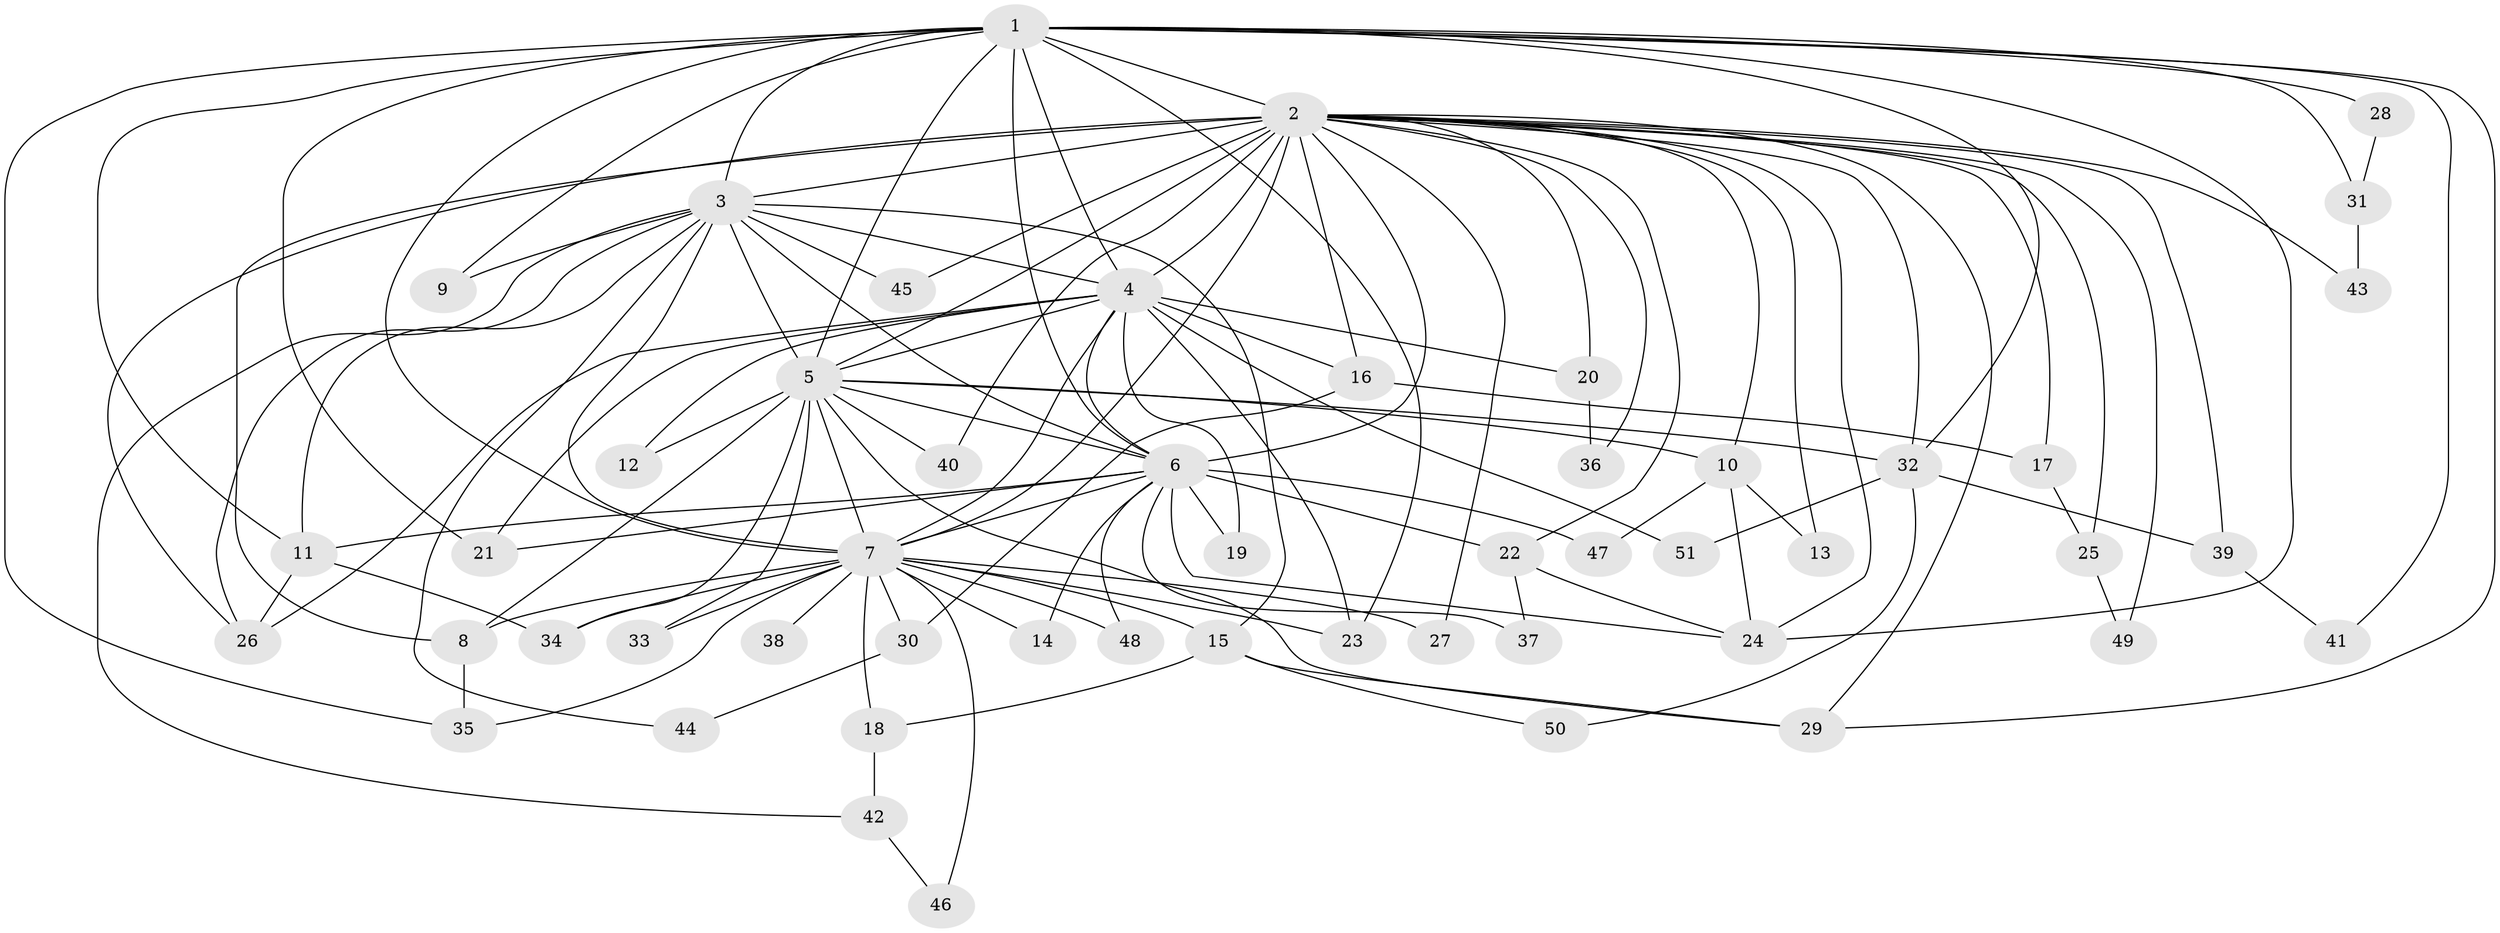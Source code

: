// original degree distribution, {20: 0.011904761904761904, 18: 0.03571428571428571, 17: 0.011904761904761904, 19: 0.011904761904761904, 21: 0.011904761904761904, 16: 0.011904761904761904, 27: 0.011904761904761904, 14: 0.011904761904761904, 4: 0.07142857142857142, 2: 0.4880952380952381, 6: 0.011904761904761904, 3: 0.2619047619047619, 5: 0.047619047619047616}
// Generated by graph-tools (version 1.1) at 2025/49/03/04/25 22:49:23]
// undirected, 51 vertices, 121 edges
graph export_dot {
  node [color=gray90,style=filled];
  1;
  2;
  3;
  4;
  5;
  6;
  7;
  8;
  9;
  10;
  11;
  12;
  13;
  14;
  15;
  16;
  17;
  18;
  19;
  20;
  21;
  22;
  23;
  24;
  25;
  26;
  27;
  28;
  29;
  30;
  31;
  32;
  33;
  34;
  35;
  36;
  37;
  38;
  39;
  40;
  41;
  42;
  43;
  44;
  45;
  46;
  47;
  48;
  49;
  50;
  51;
  1 -- 2 [weight=5.0];
  1 -- 3 [weight=2.0];
  1 -- 4 [weight=4.0];
  1 -- 5 [weight=3.0];
  1 -- 6 [weight=2.0];
  1 -- 7 [weight=2.0];
  1 -- 9 [weight=1.0];
  1 -- 11 [weight=1.0];
  1 -- 21 [weight=1.0];
  1 -- 23 [weight=1.0];
  1 -- 24 [weight=1.0];
  1 -- 28 [weight=1.0];
  1 -- 29 [weight=1.0];
  1 -- 31 [weight=1.0];
  1 -- 32 [weight=1.0];
  1 -- 35 [weight=1.0];
  1 -- 41 [weight=1.0];
  2 -- 3 [weight=2.0];
  2 -- 4 [weight=9.0];
  2 -- 5 [weight=2.0];
  2 -- 6 [weight=3.0];
  2 -- 7 [weight=4.0];
  2 -- 8 [weight=1.0];
  2 -- 10 [weight=2.0];
  2 -- 13 [weight=1.0];
  2 -- 16 [weight=1.0];
  2 -- 17 [weight=1.0];
  2 -- 20 [weight=1.0];
  2 -- 22 [weight=1.0];
  2 -- 24 [weight=1.0];
  2 -- 25 [weight=1.0];
  2 -- 26 [weight=1.0];
  2 -- 27 [weight=1.0];
  2 -- 29 [weight=1.0];
  2 -- 32 [weight=1.0];
  2 -- 36 [weight=1.0];
  2 -- 39 [weight=1.0];
  2 -- 40 [weight=1.0];
  2 -- 43 [weight=1.0];
  2 -- 45 [weight=1.0];
  2 -- 49 [weight=1.0];
  3 -- 4 [weight=3.0];
  3 -- 5 [weight=1.0];
  3 -- 6 [weight=1.0];
  3 -- 7 [weight=1.0];
  3 -- 9 [weight=1.0];
  3 -- 11 [weight=1.0];
  3 -- 15 [weight=1.0];
  3 -- 26 [weight=1.0];
  3 -- 42 [weight=1.0];
  3 -- 44 [weight=1.0];
  3 -- 45 [weight=1.0];
  4 -- 5 [weight=2.0];
  4 -- 6 [weight=3.0];
  4 -- 7 [weight=2.0];
  4 -- 12 [weight=1.0];
  4 -- 16 [weight=1.0];
  4 -- 19 [weight=2.0];
  4 -- 20 [weight=1.0];
  4 -- 21 [weight=1.0];
  4 -- 23 [weight=1.0];
  4 -- 26 [weight=1.0];
  4 -- 51 [weight=1.0];
  5 -- 6 [weight=1.0];
  5 -- 7 [weight=2.0];
  5 -- 8 [weight=1.0];
  5 -- 10 [weight=1.0];
  5 -- 12 [weight=1.0];
  5 -- 29 [weight=1.0];
  5 -- 32 [weight=1.0];
  5 -- 33 [weight=1.0];
  5 -- 34 [weight=1.0];
  5 -- 40 [weight=1.0];
  6 -- 7 [weight=1.0];
  6 -- 11 [weight=2.0];
  6 -- 14 [weight=1.0];
  6 -- 19 [weight=1.0];
  6 -- 21 [weight=1.0];
  6 -- 22 [weight=1.0];
  6 -- 24 [weight=1.0];
  6 -- 37 [weight=1.0];
  6 -- 47 [weight=1.0];
  6 -- 48 [weight=1.0];
  7 -- 8 [weight=1.0];
  7 -- 14 [weight=1.0];
  7 -- 15 [weight=1.0];
  7 -- 18 [weight=1.0];
  7 -- 23 [weight=1.0];
  7 -- 27 [weight=1.0];
  7 -- 30 [weight=1.0];
  7 -- 33 [weight=1.0];
  7 -- 34 [weight=1.0];
  7 -- 35 [weight=1.0];
  7 -- 38 [weight=1.0];
  7 -- 46 [weight=1.0];
  7 -- 48 [weight=1.0];
  8 -- 35 [weight=1.0];
  10 -- 13 [weight=1.0];
  10 -- 24 [weight=1.0];
  10 -- 47 [weight=1.0];
  11 -- 26 [weight=1.0];
  11 -- 34 [weight=1.0];
  15 -- 18 [weight=1.0];
  15 -- 29 [weight=1.0];
  15 -- 50 [weight=1.0];
  16 -- 17 [weight=1.0];
  16 -- 30 [weight=1.0];
  17 -- 25 [weight=1.0];
  18 -- 42 [weight=1.0];
  20 -- 36 [weight=1.0];
  22 -- 24 [weight=1.0];
  22 -- 37 [weight=1.0];
  25 -- 49 [weight=1.0];
  28 -- 31 [weight=1.0];
  30 -- 44 [weight=1.0];
  31 -- 43 [weight=1.0];
  32 -- 39 [weight=1.0];
  32 -- 50 [weight=1.0];
  32 -- 51 [weight=1.0];
  39 -- 41 [weight=1.0];
  42 -- 46 [weight=1.0];
}
